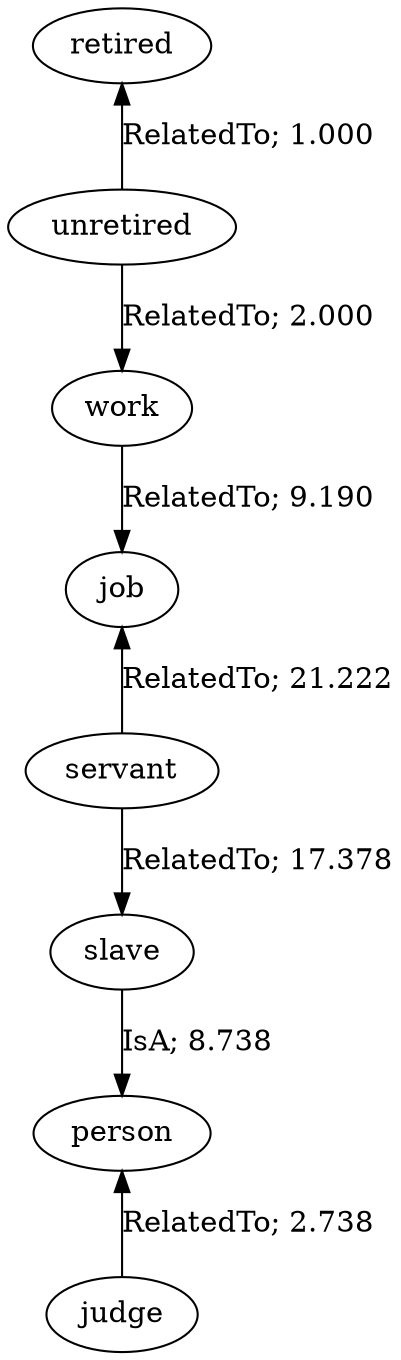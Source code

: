 // The path the concepts from "retired" to "judge".Path Length: 7; Weight Sum: 62.26553582083207; Average Weight: 8.895076545833152
digraph "9_d---retired-judge---PLen7_WSum62.266_WAvg8.895" {
	0 [label=retired]
	1 [label=unretired]
	2 [label=work]
	3 [label=job]
	4 [label=servant]
	5 [label=slave]
	6 [label=person]
	7 [label=judge]
	0 -> 1 [label="RelatedTo; 1.000" dir=back weight=1.000]
	1 -> 2 [label="RelatedTo; 2.000" dir=forward weight=2.000]
	2 -> 3 [label="RelatedTo; 9.190" dir=forward weight=9.190]
	3 -> 4 [label="RelatedTo; 21.222" dir=back weight=21.222]
	4 -> 5 [label="RelatedTo; 17.378" dir=forward weight=17.378]
	5 -> 6 [label="IsA; 8.738" dir=forward weight=8.738]
	6 -> 7 [label="RelatedTo; 2.738" dir=back weight=2.738]
}
